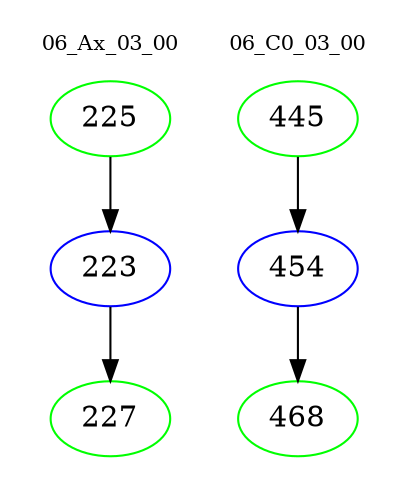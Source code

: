 digraph{
subgraph cluster_0 {
color = white
label = "06_Ax_03_00";
fontsize=10;
T0_225 [label="225", color="green"]
T0_225 -> T0_223 [color="black"]
T0_223 [label="223", color="blue"]
T0_223 -> T0_227 [color="black"]
T0_227 [label="227", color="green"]
}
subgraph cluster_1 {
color = white
label = "06_C0_03_00";
fontsize=10;
T1_445 [label="445", color="green"]
T1_445 -> T1_454 [color="black"]
T1_454 [label="454", color="blue"]
T1_454 -> T1_468 [color="black"]
T1_468 [label="468", color="green"]
}
}
